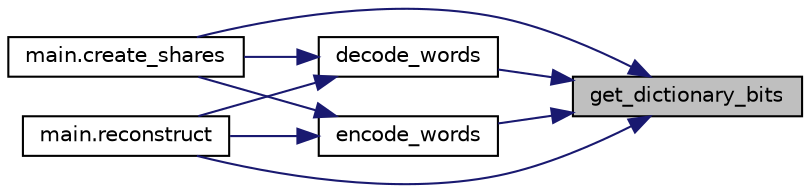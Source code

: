 digraph "get_dictionary_bits"
{
 // LATEX_PDF_SIZE
  edge [fontname="Helvetica",fontsize="10",labelfontname="Helvetica",labelfontsize="10"];
  node [fontname="Helvetica",fontsize="10",shape=record];
  rankdir="RL";
  Node1 [label="get_dictionary_bits",height=0.2,width=0.4,color="black", fillcolor="grey75", style="filled", fontcolor="black",tooltip="Gets the number of bits a given wordlist dictionary represents."];
  Node1 -> Node2 [dir="back",color="midnightblue",fontsize="10",style="solid",fontname="Helvetica"];
  Node2 [label="main.create_shares",height=0.2,width=0.4,color="black", fillcolor="white", style="filled",URL="$namespacemain.html#aa0bb9096ba7056a74ab862c96d82f8c5",tooltip="Take a secret phrase and apply Shamir Secret Sharing to encode it into n secret phrases."];
  Node1 -> Node3 [dir="back",color="midnightblue",fontsize="10",style="solid",fontname="Helvetica"];
  Node3 [label="decode_words",height=0.2,width=0.4,color="black", fillcolor="white", style="filled",URL="$namespaceword__coding.html#ab93622d861e8bd61dab0dc84a7c41296",tooltip="Turns a secret binary number into a seed phrase, using a given word list for the decoding."];
  Node3 -> Node2 [dir="back",color="midnightblue",fontsize="10",style="solid",fontname="Helvetica"];
  Node3 -> Node4 [dir="back",color="midnightblue",fontsize="10",style="solid",fontname="Helvetica"];
  Node4 [label="main.reconstruct",height=0.2,width=0.4,color="black", fillcolor="white", style="filled",URL="$namespacemain.html#a67b2fb92125c2f0b661c009a1442c76c",tooltip="Take JSON shares generated by create_shares.py and reconstruct the original secret phrase."];
  Node1 -> Node5 [dir="back",color="midnightblue",fontsize="10",style="solid",fontname="Helvetica"];
  Node5 [label="encode_words",height=0.2,width=0.4,color="black", fillcolor="white", style="filled",URL="$namespaceword__coding.html#a90df4933f53f5874a926f5328b4335ce",tooltip="Turns a seed phrase into a binary string, using a given word list for the encoding."];
  Node5 -> Node2 [dir="back",color="midnightblue",fontsize="10",style="solid",fontname="Helvetica"];
  Node5 -> Node4 [dir="back",color="midnightblue",fontsize="10",style="solid",fontname="Helvetica"];
  Node1 -> Node4 [dir="back",color="midnightblue",fontsize="10",style="solid",fontname="Helvetica"];
}
